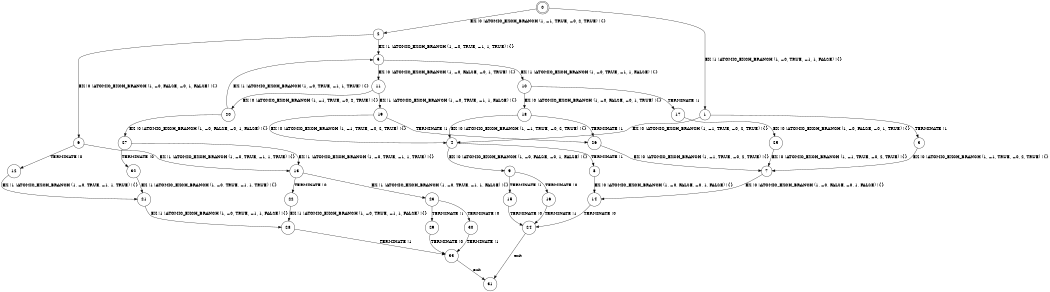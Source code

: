 digraph BCG {
size = "7, 10.5";
center = TRUE;
node [shape = circle];
0 [peripheries = 2];
0 -> 1 [label = "EX !1 !ATOMIC_EXCH_BRANCH (1, +0, TRUE, +1, 1, FALSE) !{}"];
0 -> 2 [label = "EX !0 !ATOMIC_EXCH_BRANCH (1, +1, TRUE, +0, 2, TRUE) !{}"];
1 -> 3 [label = "TERMINATE !1"];
1 -> 4 [label = "EX !0 !ATOMIC_EXCH_BRANCH (1, +1, TRUE, +0, 2, TRUE) !{}"];
2 -> 5 [label = "EX !1 !ATOMIC_EXCH_BRANCH (1, +0, TRUE, +1, 1, TRUE) !{}"];
2 -> 6 [label = "EX !0 !ATOMIC_EXCH_BRANCH (1, +0, FALSE, +0, 1, FALSE) !{}"];
3 -> 7 [label = "EX !0 !ATOMIC_EXCH_BRANCH (1, +1, TRUE, +0, 2, TRUE) !{}"];
4 -> 8 [label = "TERMINATE !1"];
4 -> 9 [label = "EX !0 !ATOMIC_EXCH_BRANCH (1, +0, FALSE, +0, 1, FALSE) !{}"];
5 -> 10 [label = "EX !1 !ATOMIC_EXCH_BRANCH (1, +0, TRUE, +1, 1, FALSE) !{}"];
5 -> 11 [label = "EX !0 !ATOMIC_EXCH_BRANCH (1, +0, FALSE, +0, 1, TRUE) !{}"];
6 -> 12 [label = "TERMINATE !0"];
6 -> 13 [label = "EX !1 !ATOMIC_EXCH_BRANCH (1, +0, TRUE, +1, 1, TRUE) !{}"];
7 -> 14 [label = "EX !0 !ATOMIC_EXCH_BRANCH (1, +0, FALSE, +0, 1, FALSE) !{}"];
8 -> 14 [label = "EX !0 !ATOMIC_EXCH_BRANCH (1, +0, FALSE, +0, 1, FALSE) !{}"];
9 -> 15 [label = "TERMINATE !1"];
9 -> 16 [label = "TERMINATE !0"];
10 -> 17 [label = "TERMINATE !1"];
10 -> 18 [label = "EX !0 !ATOMIC_EXCH_BRANCH (1, +0, FALSE, +0, 1, TRUE) !{}"];
11 -> 19 [label = "EX !1 !ATOMIC_EXCH_BRANCH (1, +0, TRUE, +1, 1, FALSE) !{}"];
11 -> 20 [label = "EX !0 !ATOMIC_EXCH_BRANCH (1, +1, TRUE, +0, 2, TRUE) !{}"];
12 -> 21 [label = "EX !1 !ATOMIC_EXCH_BRANCH (1, +0, TRUE, +1, 1, TRUE) !{}"];
13 -> 22 [label = "TERMINATE !0"];
13 -> 23 [label = "EX !1 !ATOMIC_EXCH_BRANCH (1, +0, TRUE, +1, 1, FALSE) !{}"];
14 -> 24 [label = "TERMINATE !0"];
15 -> 24 [label = "TERMINATE !0"];
16 -> 24 [label = "TERMINATE !1"];
17 -> 25 [label = "EX !0 !ATOMIC_EXCH_BRANCH (1, +0, FALSE, +0, 1, TRUE) !{}"];
18 -> 26 [label = "TERMINATE !1"];
18 -> 4 [label = "EX !0 !ATOMIC_EXCH_BRANCH (1, +1, TRUE, +0, 2, TRUE) !{}"];
19 -> 26 [label = "TERMINATE !1"];
19 -> 4 [label = "EX !0 !ATOMIC_EXCH_BRANCH (1, +1, TRUE, +0, 2, TRUE) !{}"];
20 -> 5 [label = "EX !1 !ATOMIC_EXCH_BRANCH (1, +0, TRUE, +1, 1, TRUE) !{}"];
20 -> 27 [label = "EX !0 !ATOMIC_EXCH_BRANCH (1, +0, FALSE, +0, 1, FALSE) !{}"];
21 -> 28 [label = "EX !1 !ATOMIC_EXCH_BRANCH (1, +0, TRUE, +1, 1, FALSE) !{}"];
22 -> 28 [label = "EX !1 !ATOMIC_EXCH_BRANCH (1, +0, TRUE, +1, 1, FALSE) !{}"];
23 -> 29 [label = "TERMINATE !1"];
23 -> 30 [label = "TERMINATE !0"];
24 -> 31 [label = "exit"];
25 -> 7 [label = "EX !0 !ATOMIC_EXCH_BRANCH (1, +1, TRUE, +0, 2, TRUE) !{}"];
26 -> 7 [label = "EX !0 !ATOMIC_EXCH_BRANCH (1, +1, TRUE, +0, 2, TRUE) !{}"];
27 -> 32 [label = "TERMINATE !0"];
27 -> 13 [label = "EX !1 !ATOMIC_EXCH_BRANCH (1, +0, TRUE, +1, 1, TRUE) !{}"];
28 -> 33 [label = "TERMINATE !1"];
29 -> 33 [label = "TERMINATE !0"];
30 -> 33 [label = "TERMINATE !1"];
32 -> 21 [label = "EX !1 !ATOMIC_EXCH_BRANCH (1, +0, TRUE, +1, 1, TRUE) !{}"];
33 -> 31 [label = "exit"];
}
